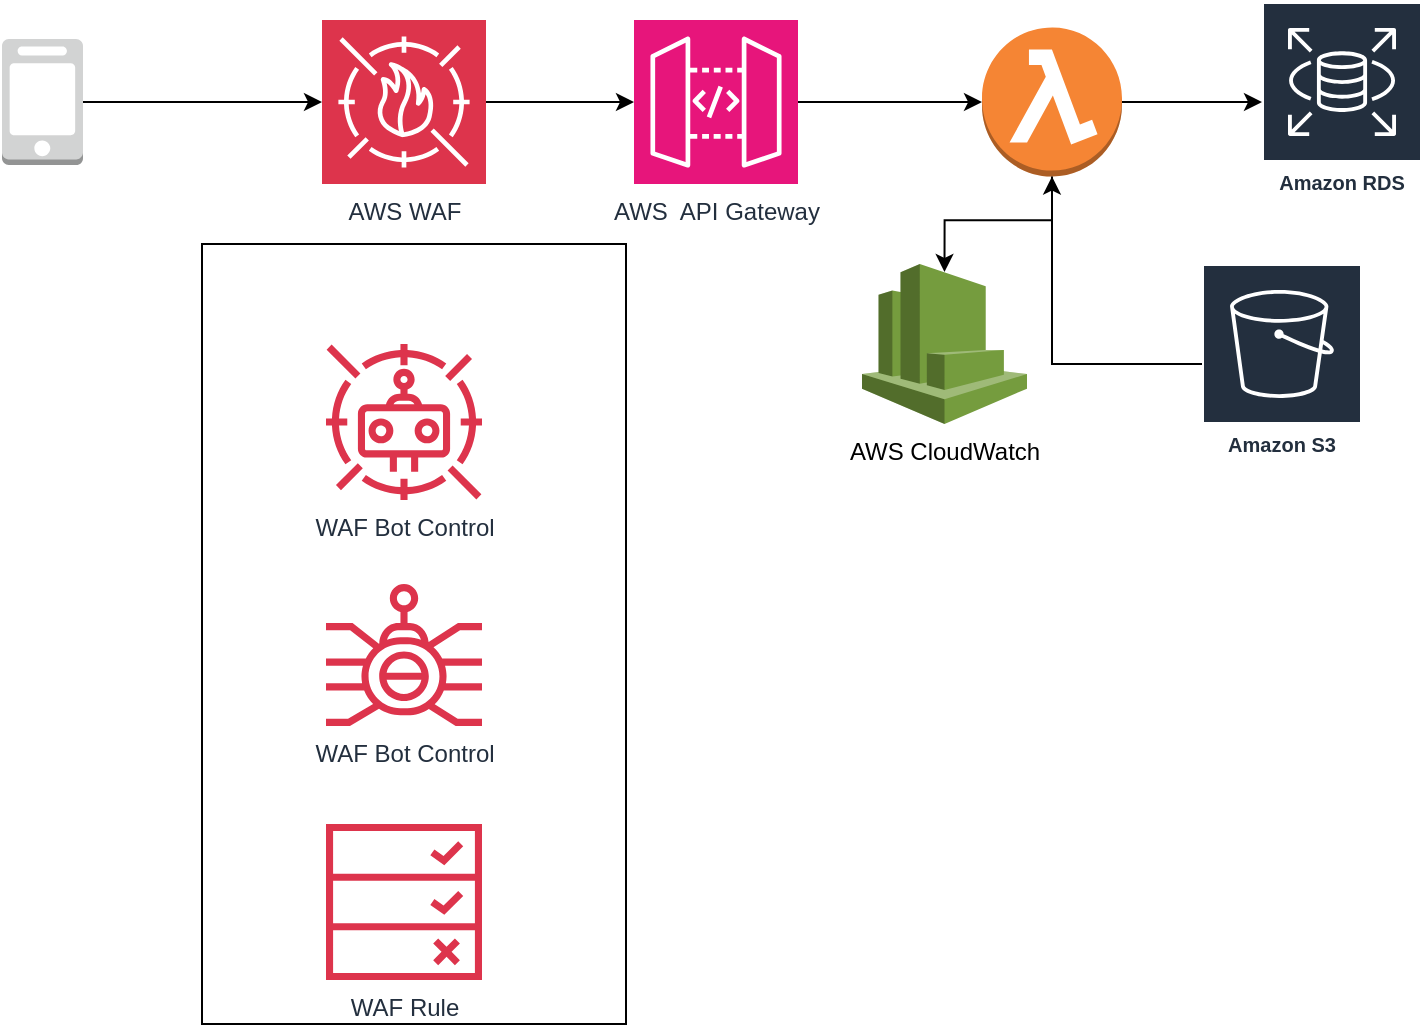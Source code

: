 <mxfile version="22.1.21" type="github">
  <diagram name="Trang-1" id="PGPuonrAZV76nMHsHKJV">
    <mxGraphModel dx="1050" dy="530" grid="1" gridSize="10" guides="1" tooltips="1" connect="1" arrows="1" fold="1" page="1" pageScale="1" pageWidth="827" pageHeight="1169" math="0" shadow="0">
      <root>
        <mxCell id="0" />
        <mxCell id="1" parent="0" />
        <mxCell id="vHsS-nZTIobniVrzyw61-32" value="" style="group" vertex="1" connectable="0" parent="1">
          <mxGeometry x="20" y="189" width="710" height="511" as="geometry" />
        </mxCell>
        <mxCell id="vHsS-nZTIobniVrzyw61-1" value="" style="outlineConnect=0;dashed=0;verticalLabelPosition=bottom;verticalAlign=top;align=center;html=1;shape=mxgraph.aws3.lambda_function;fillColor=#F58534;gradientColor=none;" vertex="1" parent="vHsS-nZTIobniVrzyw61-32">
          <mxGeometry x="490" y="12.75" width="70" height="74.5" as="geometry" />
        </mxCell>
        <mxCell id="vHsS-nZTIobniVrzyw61-15" style="edgeStyle=orthogonalEdgeStyle;rounded=0;orthogonalLoop=1;jettySize=auto;html=1;" edge="1" parent="vHsS-nZTIobniVrzyw61-32" source="vHsS-nZTIobniVrzyw61-7" target="vHsS-nZTIobniVrzyw61-1">
          <mxGeometry relative="1" as="geometry" />
        </mxCell>
        <mxCell id="vHsS-nZTIobniVrzyw61-7" value="AWS&amp;nbsp; API Gateway&lt;br&gt;" style="sketch=0;points=[[0,0,0],[0.25,0,0],[0.5,0,0],[0.75,0,0],[1,0,0],[0,1,0],[0.25,1,0],[0.5,1,0],[0.75,1,0],[1,1,0],[0,0.25,0],[0,0.5,0],[0,0.75,0],[1,0.25,0],[1,0.5,0],[1,0.75,0]];outlineConnect=0;fontColor=#232F3E;fillColor=#E7157B;strokeColor=#ffffff;dashed=0;verticalLabelPosition=bottom;verticalAlign=top;align=center;html=1;fontSize=12;fontStyle=0;aspect=fixed;shape=mxgraph.aws4.resourceIcon;resIcon=mxgraph.aws4.api_gateway;" vertex="1" parent="vHsS-nZTIobniVrzyw61-32">
          <mxGeometry x="316" y="9" width="82" height="82" as="geometry" />
        </mxCell>
        <mxCell id="vHsS-nZTIobniVrzyw61-8" value="AWS WAF&lt;br&gt;" style="sketch=0;points=[[0,0,0],[0.25,0,0],[0.5,0,0],[0.75,0,0],[1,0,0],[0,1,0],[0.25,1,0],[0.5,1,0],[0.75,1,0],[1,1,0],[0,0.25,0],[0,0.5,0],[0,0.75,0],[1,0.25,0],[1,0.5,0],[1,0.75,0]];outlineConnect=0;fontColor=#232F3E;fillColor=#DD344C;strokeColor=#ffffff;dashed=0;verticalLabelPosition=bottom;verticalAlign=top;align=center;html=1;fontSize=12;fontStyle=0;aspect=fixed;shape=mxgraph.aws4.resourceIcon;resIcon=mxgraph.aws4.waf;" vertex="1" parent="vHsS-nZTIobniVrzyw61-32">
          <mxGeometry x="160" y="9" width="82" height="82" as="geometry" />
        </mxCell>
        <mxCell id="vHsS-nZTIobniVrzyw61-11" value="" style="outlineConnect=0;dashed=0;verticalLabelPosition=bottom;verticalAlign=top;align=center;html=1;shape=mxgraph.aws3.mobile_client;fillColor=#D2D3D3;gradientColor=none;" vertex="1" parent="vHsS-nZTIobniVrzyw61-32">
          <mxGeometry y="18.5" width="40.5" height="63" as="geometry" />
        </mxCell>
        <mxCell id="vHsS-nZTIobniVrzyw61-13" style="edgeStyle=orthogonalEdgeStyle;rounded=0;orthogonalLoop=1;jettySize=auto;html=1;entryX=0;entryY=0.5;entryDx=0;entryDy=0;entryPerimeter=0;" edge="1" parent="vHsS-nZTIobniVrzyw61-32" source="vHsS-nZTIobniVrzyw61-11" target="vHsS-nZTIobniVrzyw61-8">
          <mxGeometry relative="1" as="geometry" />
        </mxCell>
        <mxCell id="vHsS-nZTIobniVrzyw61-14" style="edgeStyle=orthogonalEdgeStyle;rounded=0;orthogonalLoop=1;jettySize=auto;html=1;entryX=0;entryY=0.5;entryDx=0;entryDy=0;entryPerimeter=0;" edge="1" parent="vHsS-nZTIobniVrzyw61-32" source="vHsS-nZTIobniVrzyw61-8" target="vHsS-nZTIobniVrzyw61-7">
          <mxGeometry relative="1" as="geometry" />
        </mxCell>
        <mxCell id="vHsS-nZTIobniVrzyw61-17" value="Amazon RDS" style="sketch=0;outlineConnect=0;fontColor=#232F3E;gradientColor=none;strokeColor=#ffffff;fillColor=#232F3E;dashed=0;verticalLabelPosition=middle;verticalAlign=bottom;align=center;html=1;whiteSpace=wrap;fontSize=10;fontStyle=1;spacing=3;shape=mxgraph.aws4.productIcon;prIcon=mxgraph.aws4.rds;" vertex="1" parent="vHsS-nZTIobniVrzyw61-32">
          <mxGeometry x="630" width="80" height="100" as="geometry" />
        </mxCell>
        <mxCell id="vHsS-nZTIobniVrzyw61-16" style="edgeStyle=orthogonalEdgeStyle;rounded=0;orthogonalLoop=1;jettySize=auto;html=1;" edge="1" parent="vHsS-nZTIobniVrzyw61-32" source="vHsS-nZTIobniVrzyw61-1" target="vHsS-nZTIobniVrzyw61-17">
          <mxGeometry relative="1" as="geometry">
            <mxPoint x="650" y="50" as="targetPoint" />
          </mxGeometry>
        </mxCell>
        <mxCell id="vHsS-nZTIobniVrzyw61-18" value="AWS CloudWatch&lt;br&gt;" style="outlineConnect=0;dashed=0;verticalLabelPosition=bottom;verticalAlign=top;align=center;html=1;shape=mxgraph.aws3.cloudwatch;fillColor=#759C3E;gradientColor=none;" vertex="1" parent="vHsS-nZTIobniVrzyw61-32">
          <mxGeometry x="430" y="131" width="82.5" height="80" as="geometry" />
        </mxCell>
        <mxCell id="vHsS-nZTIobniVrzyw61-19" style="edgeStyle=orthogonalEdgeStyle;rounded=0;orthogonalLoop=1;jettySize=auto;html=1;entryX=0.5;entryY=0.05;entryDx=0;entryDy=0;entryPerimeter=0;" edge="1" parent="vHsS-nZTIobniVrzyw61-32" source="vHsS-nZTIobniVrzyw61-1" target="vHsS-nZTIobniVrzyw61-18">
          <mxGeometry relative="1" as="geometry" />
        </mxCell>
        <mxCell id="vHsS-nZTIobniVrzyw61-26" value="" style="group" vertex="1" connectable="0" parent="vHsS-nZTIobniVrzyw61-32">
          <mxGeometry x="162" y="171" width="150" height="340" as="geometry" />
        </mxCell>
        <mxCell id="vHsS-nZTIobniVrzyw61-33" value="" style="verticalLabelPosition=bottom;verticalAlign=top;html=1;shape=mxgraph.basic.rect;fillColor2=none;strokeWidth=1;size=20;indent=5;" vertex="1" parent="vHsS-nZTIobniVrzyw61-26">
          <mxGeometry x="-62" y="-50" width="212" height="390" as="geometry" />
        </mxCell>
        <mxCell id="vHsS-nZTIobniVrzyw61-20" value="WAF Bot Control" style="sketch=0;outlineConnect=0;fontColor=#232F3E;gradientColor=none;fillColor=#DD344C;strokeColor=none;dashed=0;verticalLabelPosition=bottom;verticalAlign=top;align=center;html=1;fontSize=12;fontStyle=0;aspect=fixed;pointerEvents=1;shape=mxgraph.aws4.waf_bot_control;" vertex="1" parent="vHsS-nZTIobniVrzyw61-26">
          <mxGeometry width="78" height="78" as="geometry" />
        </mxCell>
        <mxCell id="vHsS-nZTIobniVrzyw61-22" value="WAF Bot Control&lt;br&gt;" style="sketch=0;outlineConnect=0;fontColor=#232F3E;gradientColor=none;fillColor=#DD344C;strokeColor=none;dashed=0;verticalLabelPosition=bottom;verticalAlign=top;align=center;html=1;fontSize=12;fontStyle=0;aspect=fixed;pointerEvents=1;shape=mxgraph.aws4.waf_bad_bot;" vertex="1" parent="vHsS-nZTIobniVrzyw61-26">
          <mxGeometry y="120" width="78" height="71" as="geometry" />
        </mxCell>
        <mxCell id="vHsS-nZTIobniVrzyw61-23" value="WAF Rule&lt;br&gt;" style="sketch=0;outlineConnect=0;fontColor=#232F3E;gradientColor=none;fillColor=#DD344C;strokeColor=none;dashed=0;verticalLabelPosition=bottom;verticalAlign=top;align=center;html=1;fontSize=12;fontStyle=0;aspect=fixed;pointerEvents=1;shape=mxgraph.aws4.waf_rule;" vertex="1" parent="vHsS-nZTIobniVrzyw61-26">
          <mxGeometry y="240" width="78" height="78" as="geometry" />
        </mxCell>
        <mxCell id="vHsS-nZTIobniVrzyw61-27" value="Amazon S3" style="sketch=0;outlineConnect=0;fontColor=#232F3E;gradientColor=none;strokeColor=#ffffff;fillColor=#232F3E;dashed=0;verticalLabelPosition=middle;verticalAlign=bottom;align=center;html=1;whiteSpace=wrap;fontSize=10;fontStyle=1;spacing=3;shape=mxgraph.aws4.productIcon;prIcon=mxgraph.aws4.s3;" vertex="1" parent="vHsS-nZTIobniVrzyw61-32">
          <mxGeometry x="600" y="131" width="80" height="100" as="geometry" />
        </mxCell>
        <mxCell id="vHsS-nZTIobniVrzyw61-30" style="edgeStyle=orthogonalEdgeStyle;rounded=0;orthogonalLoop=1;jettySize=auto;html=1;entryX=0.5;entryY=1;entryDx=0;entryDy=0;entryPerimeter=0;" edge="1" parent="vHsS-nZTIobniVrzyw61-32" source="vHsS-nZTIobniVrzyw61-27" target="vHsS-nZTIobniVrzyw61-1">
          <mxGeometry relative="1" as="geometry" />
        </mxCell>
      </root>
    </mxGraphModel>
  </diagram>
</mxfile>
